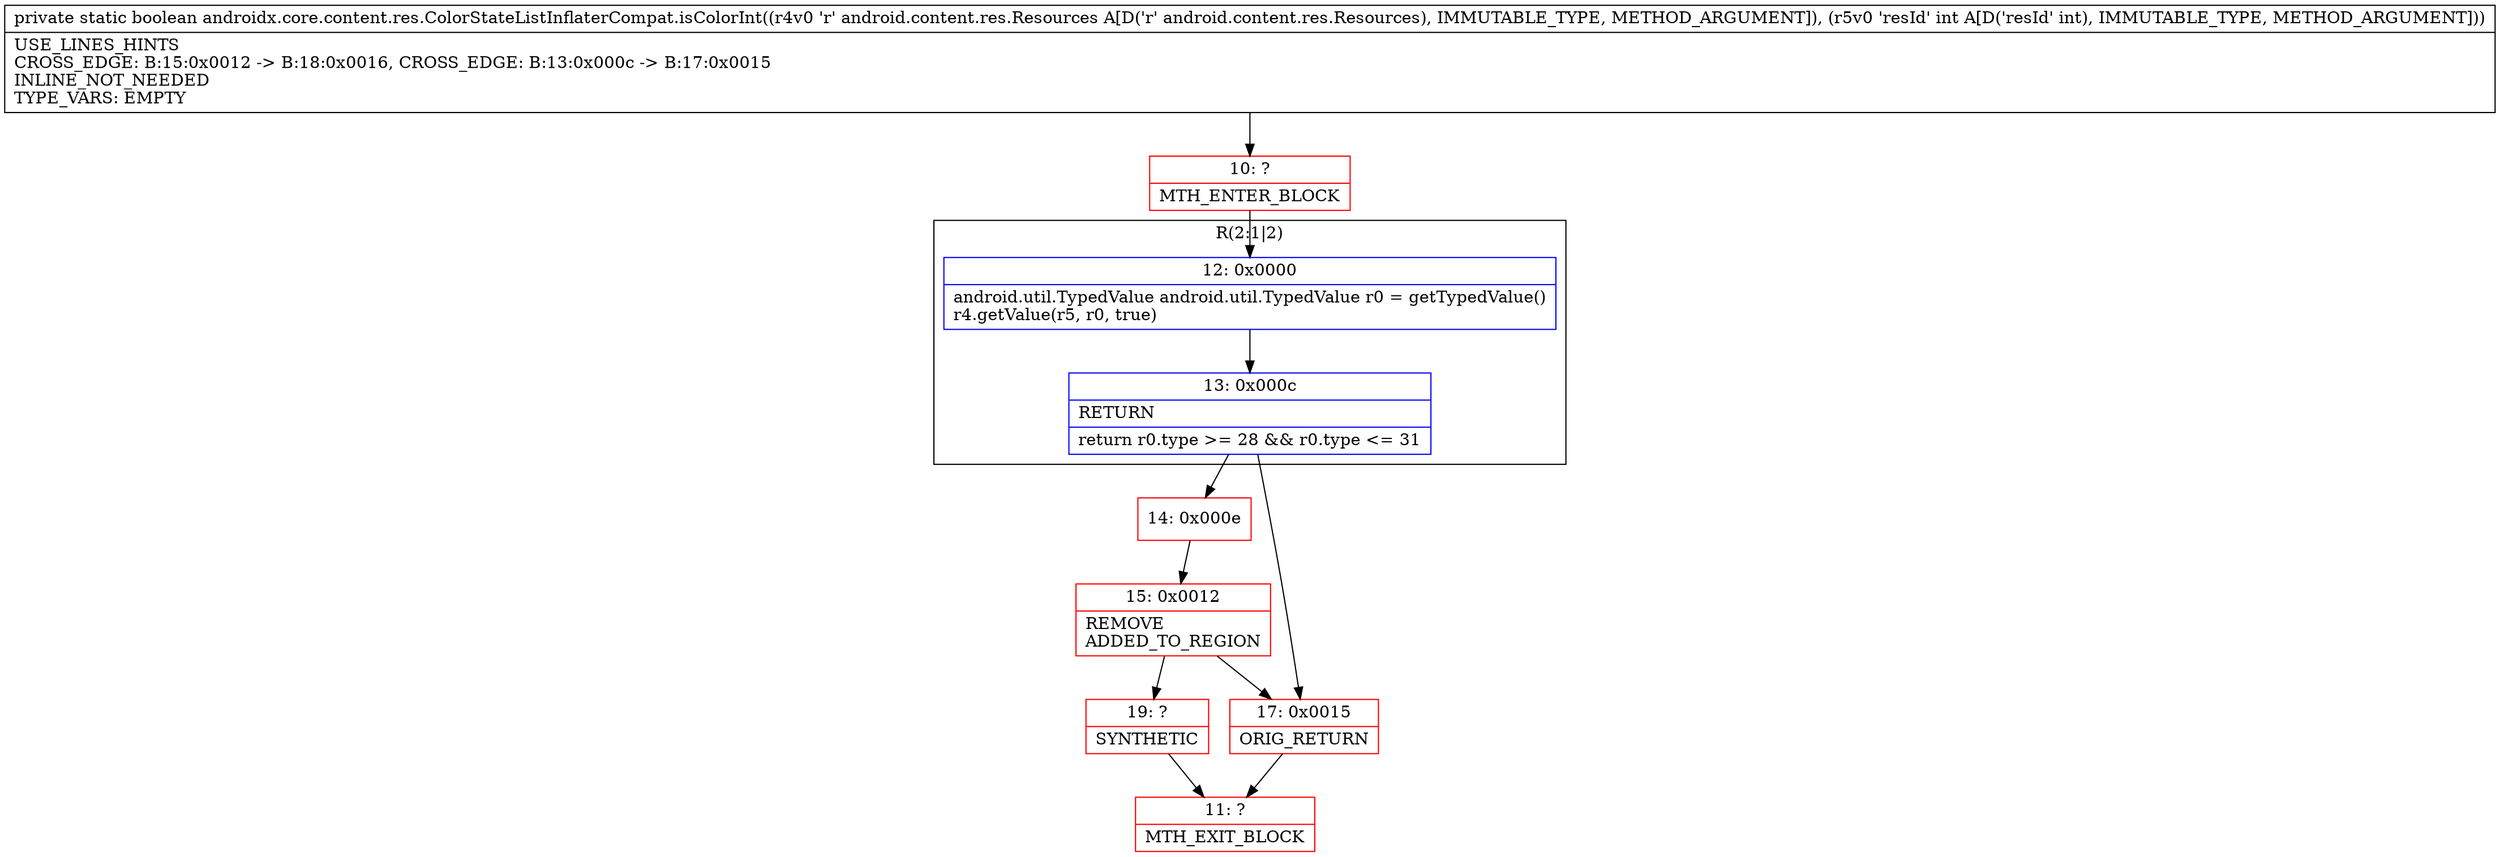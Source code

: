 digraph "CFG forandroidx.core.content.res.ColorStateListInflaterCompat.isColorInt(Landroid\/content\/res\/Resources;I)Z" {
subgraph cluster_Region_1115444991 {
label = "R(2:1|2)";
node [shape=record,color=blue];
Node_12 [shape=record,label="{12\:\ 0x0000|android.util.TypedValue android.util.TypedValue r0 = getTypedValue()\lr4.getValue(r5, r0, true)\l}"];
Node_13 [shape=record,label="{13\:\ 0x000c|RETURN\l|return r0.type \>= 28 && r0.type \<= 31\l}"];
}
Node_10 [shape=record,color=red,label="{10\:\ ?|MTH_ENTER_BLOCK\l}"];
Node_14 [shape=record,color=red,label="{14\:\ 0x000e}"];
Node_15 [shape=record,color=red,label="{15\:\ 0x0012|REMOVE\lADDED_TO_REGION\l}"];
Node_19 [shape=record,color=red,label="{19\:\ ?|SYNTHETIC\l}"];
Node_11 [shape=record,color=red,label="{11\:\ ?|MTH_EXIT_BLOCK\l}"];
Node_17 [shape=record,color=red,label="{17\:\ 0x0015|ORIG_RETURN\l}"];
MethodNode[shape=record,label="{private static boolean androidx.core.content.res.ColorStateListInflaterCompat.isColorInt((r4v0 'r' android.content.res.Resources A[D('r' android.content.res.Resources), IMMUTABLE_TYPE, METHOD_ARGUMENT]), (r5v0 'resId' int A[D('resId' int), IMMUTABLE_TYPE, METHOD_ARGUMENT]))  | USE_LINES_HINTS\lCROSS_EDGE: B:15:0x0012 \-\> B:18:0x0016, CROSS_EDGE: B:13:0x000c \-\> B:17:0x0015\lINLINE_NOT_NEEDED\lTYPE_VARS: EMPTY\l}"];
MethodNode -> Node_10;Node_12 -> Node_13;
Node_13 -> Node_14;
Node_13 -> Node_17;
Node_10 -> Node_12;
Node_14 -> Node_15;
Node_15 -> Node_17;
Node_15 -> Node_19;
Node_19 -> Node_11;
Node_17 -> Node_11;
}

